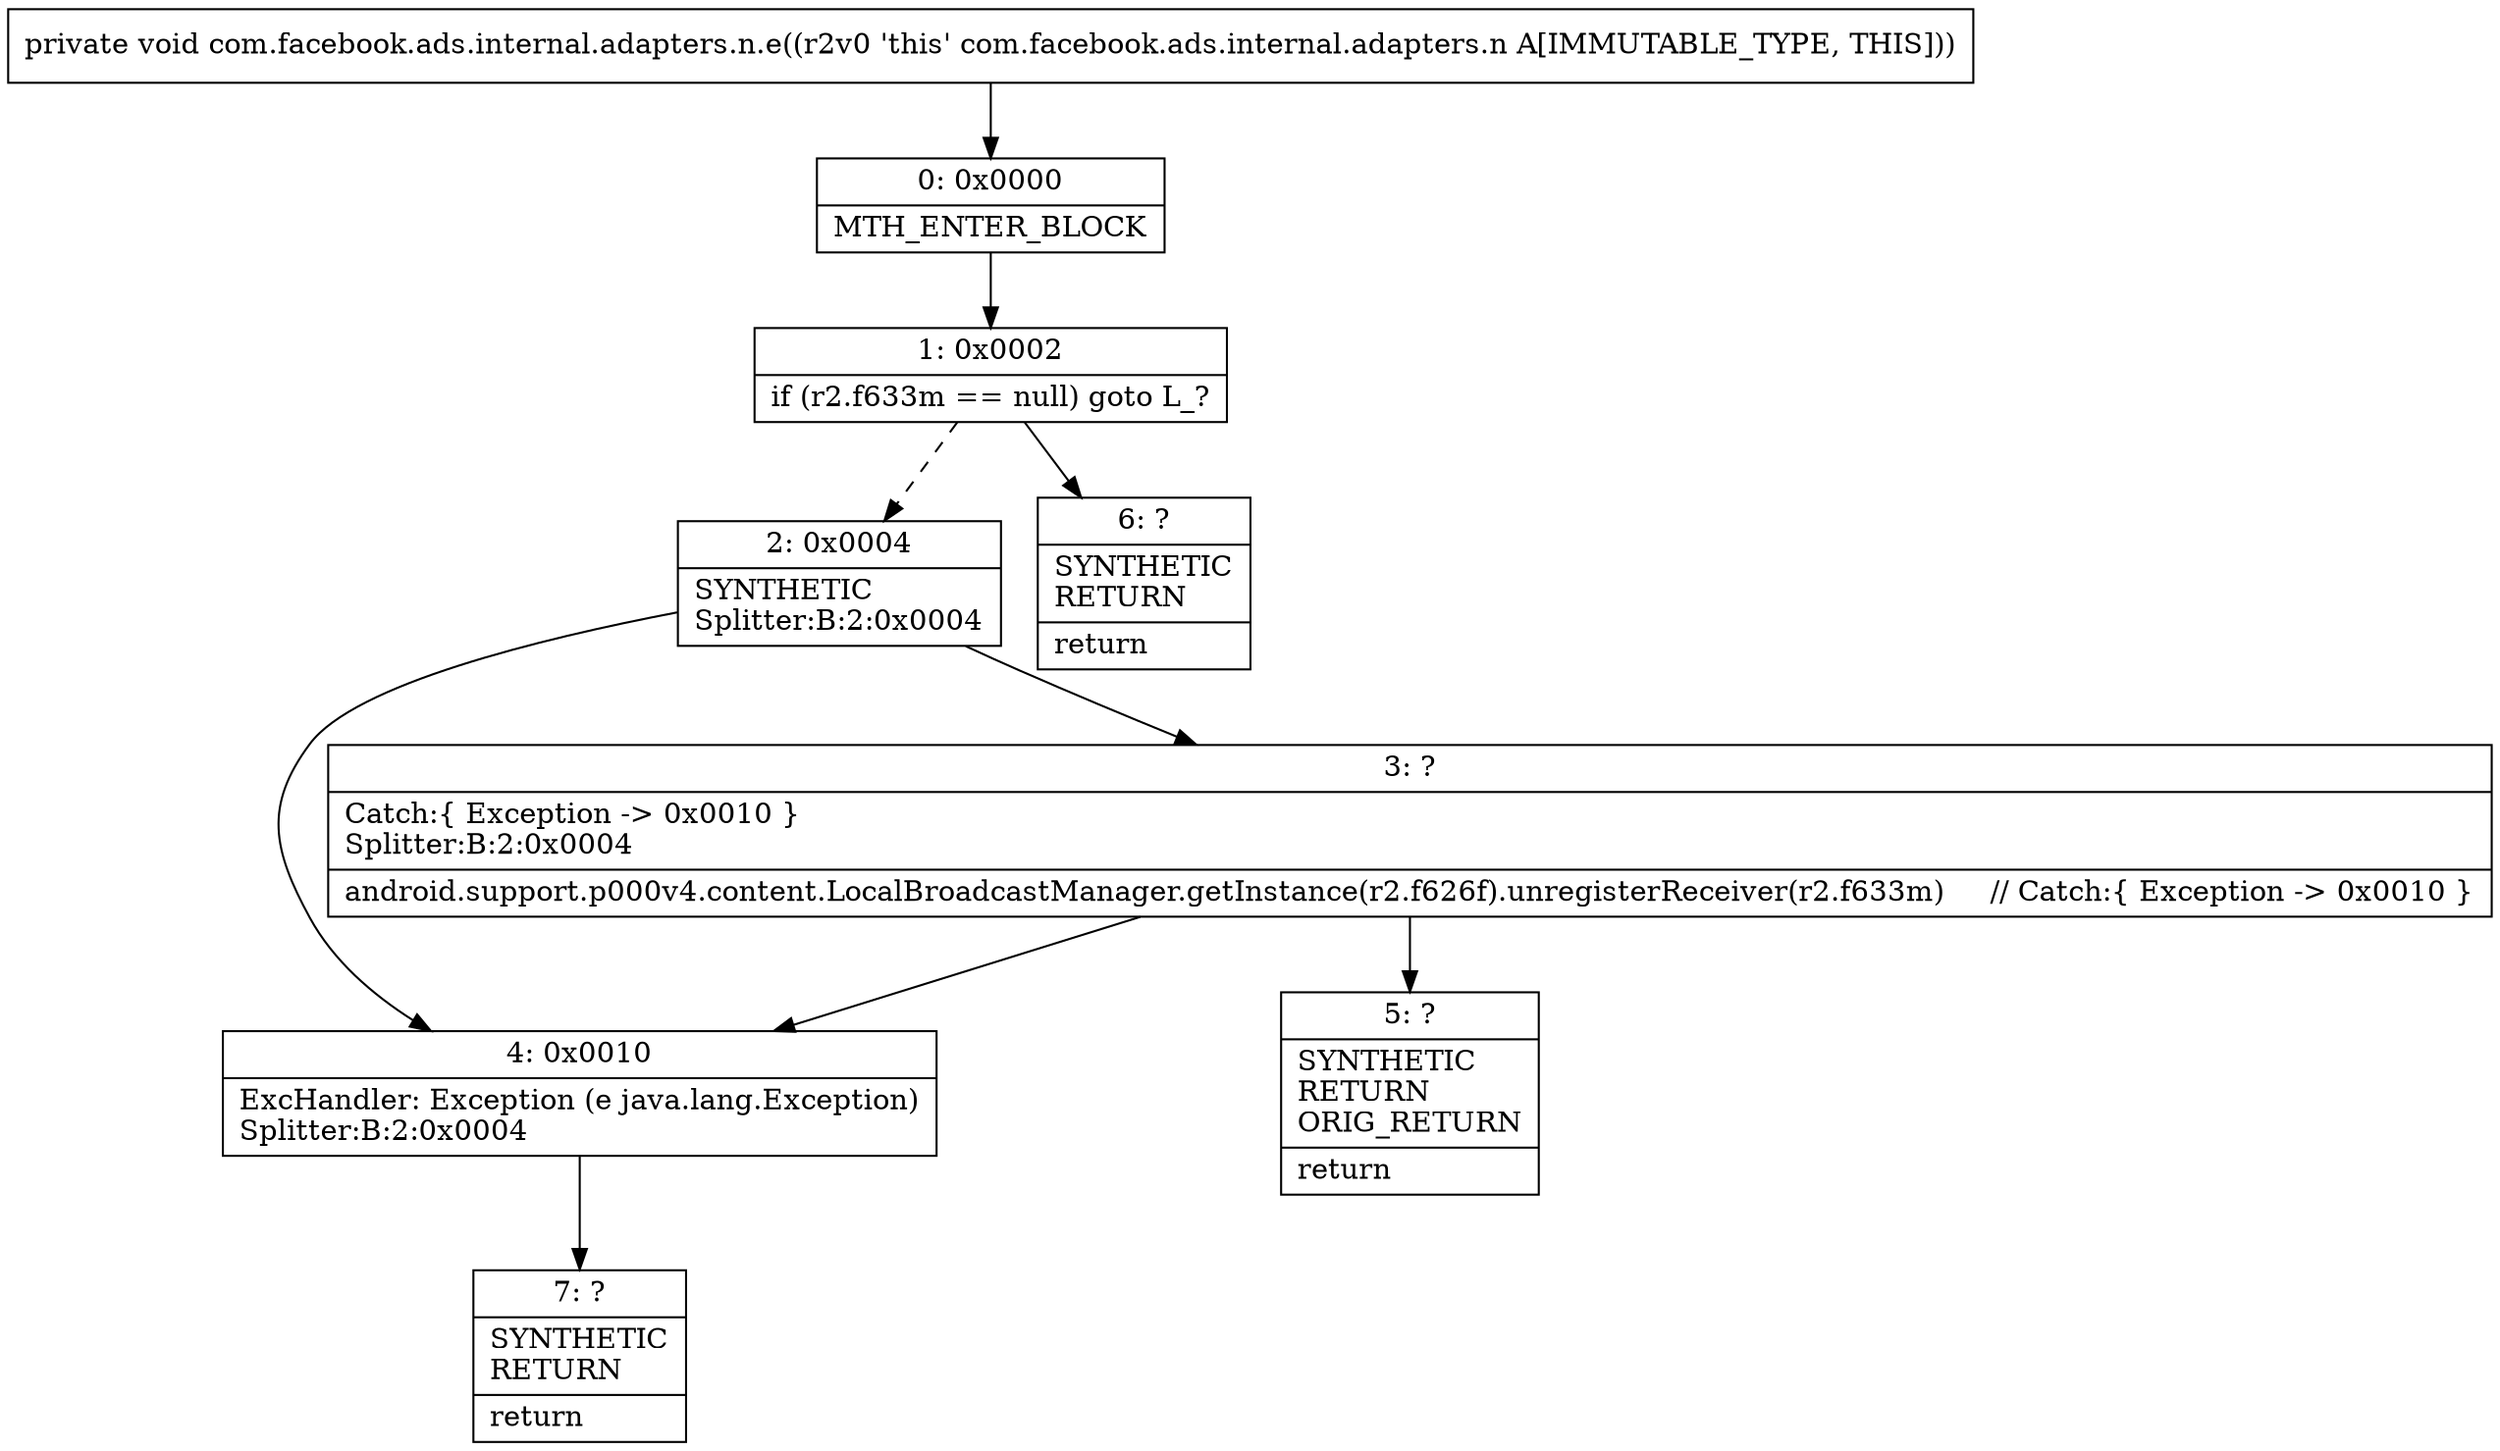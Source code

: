 digraph "CFG forcom.facebook.ads.internal.adapters.n.e()V" {
Node_0 [shape=record,label="{0\:\ 0x0000|MTH_ENTER_BLOCK\l}"];
Node_1 [shape=record,label="{1\:\ 0x0002|if (r2.f633m == null) goto L_?\l}"];
Node_2 [shape=record,label="{2\:\ 0x0004|SYNTHETIC\lSplitter:B:2:0x0004\l}"];
Node_3 [shape=record,label="{3\:\ ?|Catch:\{ Exception \-\> 0x0010 \}\lSplitter:B:2:0x0004\l|android.support.p000v4.content.LocalBroadcastManager.getInstance(r2.f626f).unregisterReceiver(r2.f633m)     \/\/ Catch:\{ Exception \-\> 0x0010 \}\l}"];
Node_4 [shape=record,label="{4\:\ 0x0010|ExcHandler: Exception (e java.lang.Exception)\lSplitter:B:2:0x0004\l}"];
Node_5 [shape=record,label="{5\:\ ?|SYNTHETIC\lRETURN\lORIG_RETURN\l|return\l}"];
Node_6 [shape=record,label="{6\:\ ?|SYNTHETIC\lRETURN\l|return\l}"];
Node_7 [shape=record,label="{7\:\ ?|SYNTHETIC\lRETURN\l|return\l}"];
MethodNode[shape=record,label="{private void com.facebook.ads.internal.adapters.n.e((r2v0 'this' com.facebook.ads.internal.adapters.n A[IMMUTABLE_TYPE, THIS])) }"];
MethodNode -> Node_0;
Node_0 -> Node_1;
Node_1 -> Node_2[style=dashed];
Node_1 -> Node_6;
Node_2 -> Node_3;
Node_2 -> Node_4;
Node_3 -> Node_4;
Node_3 -> Node_5;
Node_4 -> Node_7;
}


